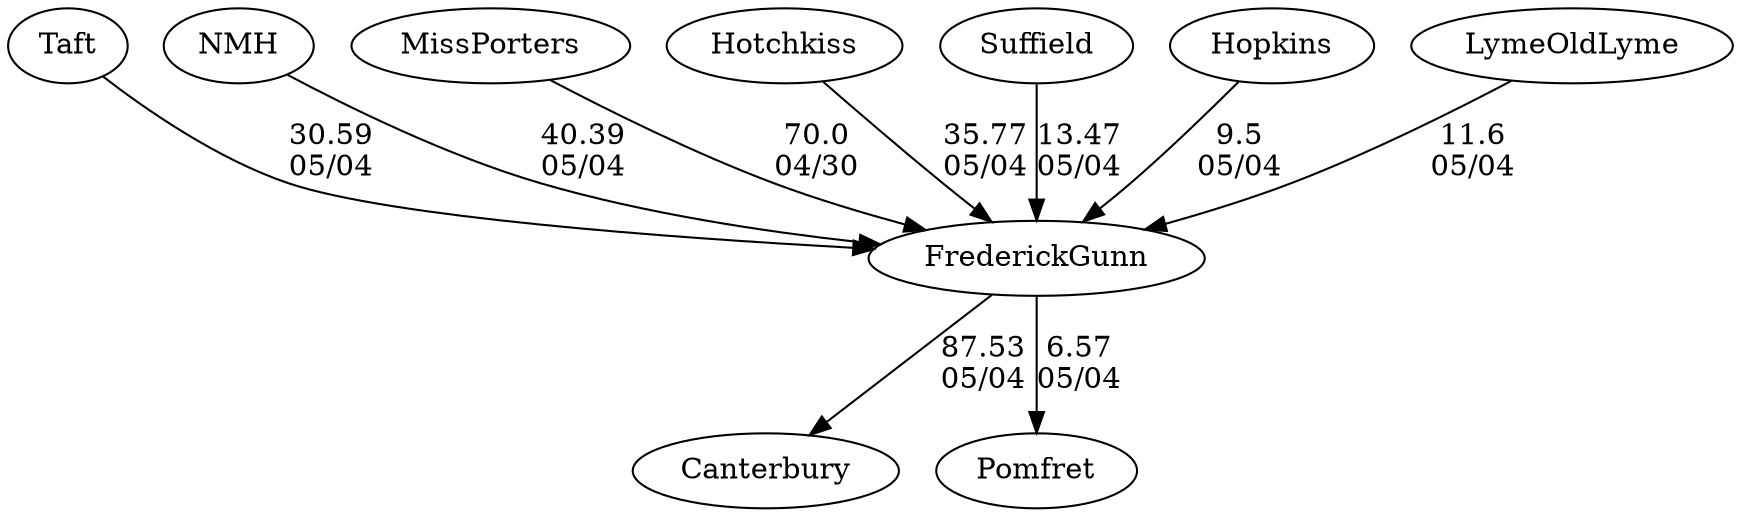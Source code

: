 digraph girls2foursFrederickGunn {Taft [URL="girls2foursFrederickGunnTaft.html"];FrederickGunn [URL="girls2foursFrederickGunnFrederickGunn.html"];NMH [URL="girls2foursFrederickGunnNMH.html"];MissPorters [URL="girls2foursFrederickGunnMissPorters.html"];Hotchkiss [URL="girls2foursFrederickGunnHotchkiss.html"];Canterbury [URL="girls2foursFrederickGunnCanterbury.html"];Suffield [URL="girls2foursFrederickGunnSuffield.html"];Hopkins [URL="girls2foursFrederickGunnHopkins.html"];LymeOldLyme [URL="girls2foursFrederickGunnLymeOldLyme.html"];Pomfret [URL="girls2foursFrederickGunnPomfret.html"];MissPorters -> FrederickGunn[label="70.0
04/30", weight="30", tooltip="NEIRA Girls Fours,Frederick Gunn vs. Miss Porter's			
Distance: 1500 Conditions: Girls' V1 & V2 - steady headwind of six mph on the course, gusting periodically to eight mph. Comments: Thanks to Porter's for making the trip. It was a beautiful day for racing.
None", URL="https://www.row2k.com/results/resultspage.cfm?UID=07BC4C309730A2ABBEA83E7AAD4B7A9E&cat=1", random="random"]; 
Suffield -> FrederickGunn[label="13.47
05/04", weight="87", tooltip="Founder's Day Regatta			
", URL="", random="random"]; 
LymeOldLyme -> FrederickGunn[label="11.6
05/04", weight="89", tooltip="Founder's Day Regatta			
", URL="", random="random"]; 
Hopkins -> FrederickGunn[label="9.5
05/04", weight="91", tooltip="Founder's Day Regatta			
", URL="", random="random"]; 
FrederickGunn -> Pomfret[label="6.57
05/04", weight="94", tooltip="Founder's Day Regatta			
", URL="", random="random"]; 
FrederickGunn -> Canterbury[label="87.53
05/04", weight="13", tooltip="Founder's Day Regatta			
", URL="", random="random"]; 
NMH -> FrederickGunn[label="40.39
05/04", weight="60", tooltip="Founder's Day Regatta			
", URL="", random="random"]; 
Taft -> FrederickGunn[label="30.59
05/04", weight="70", tooltip="Founder's Day Regatta			
", URL="", random="random"]; 
Hotchkiss -> FrederickGunn[label="35.77
05/04", weight="65", tooltip="Founder's Day Regatta			
", URL="", random="random"]}